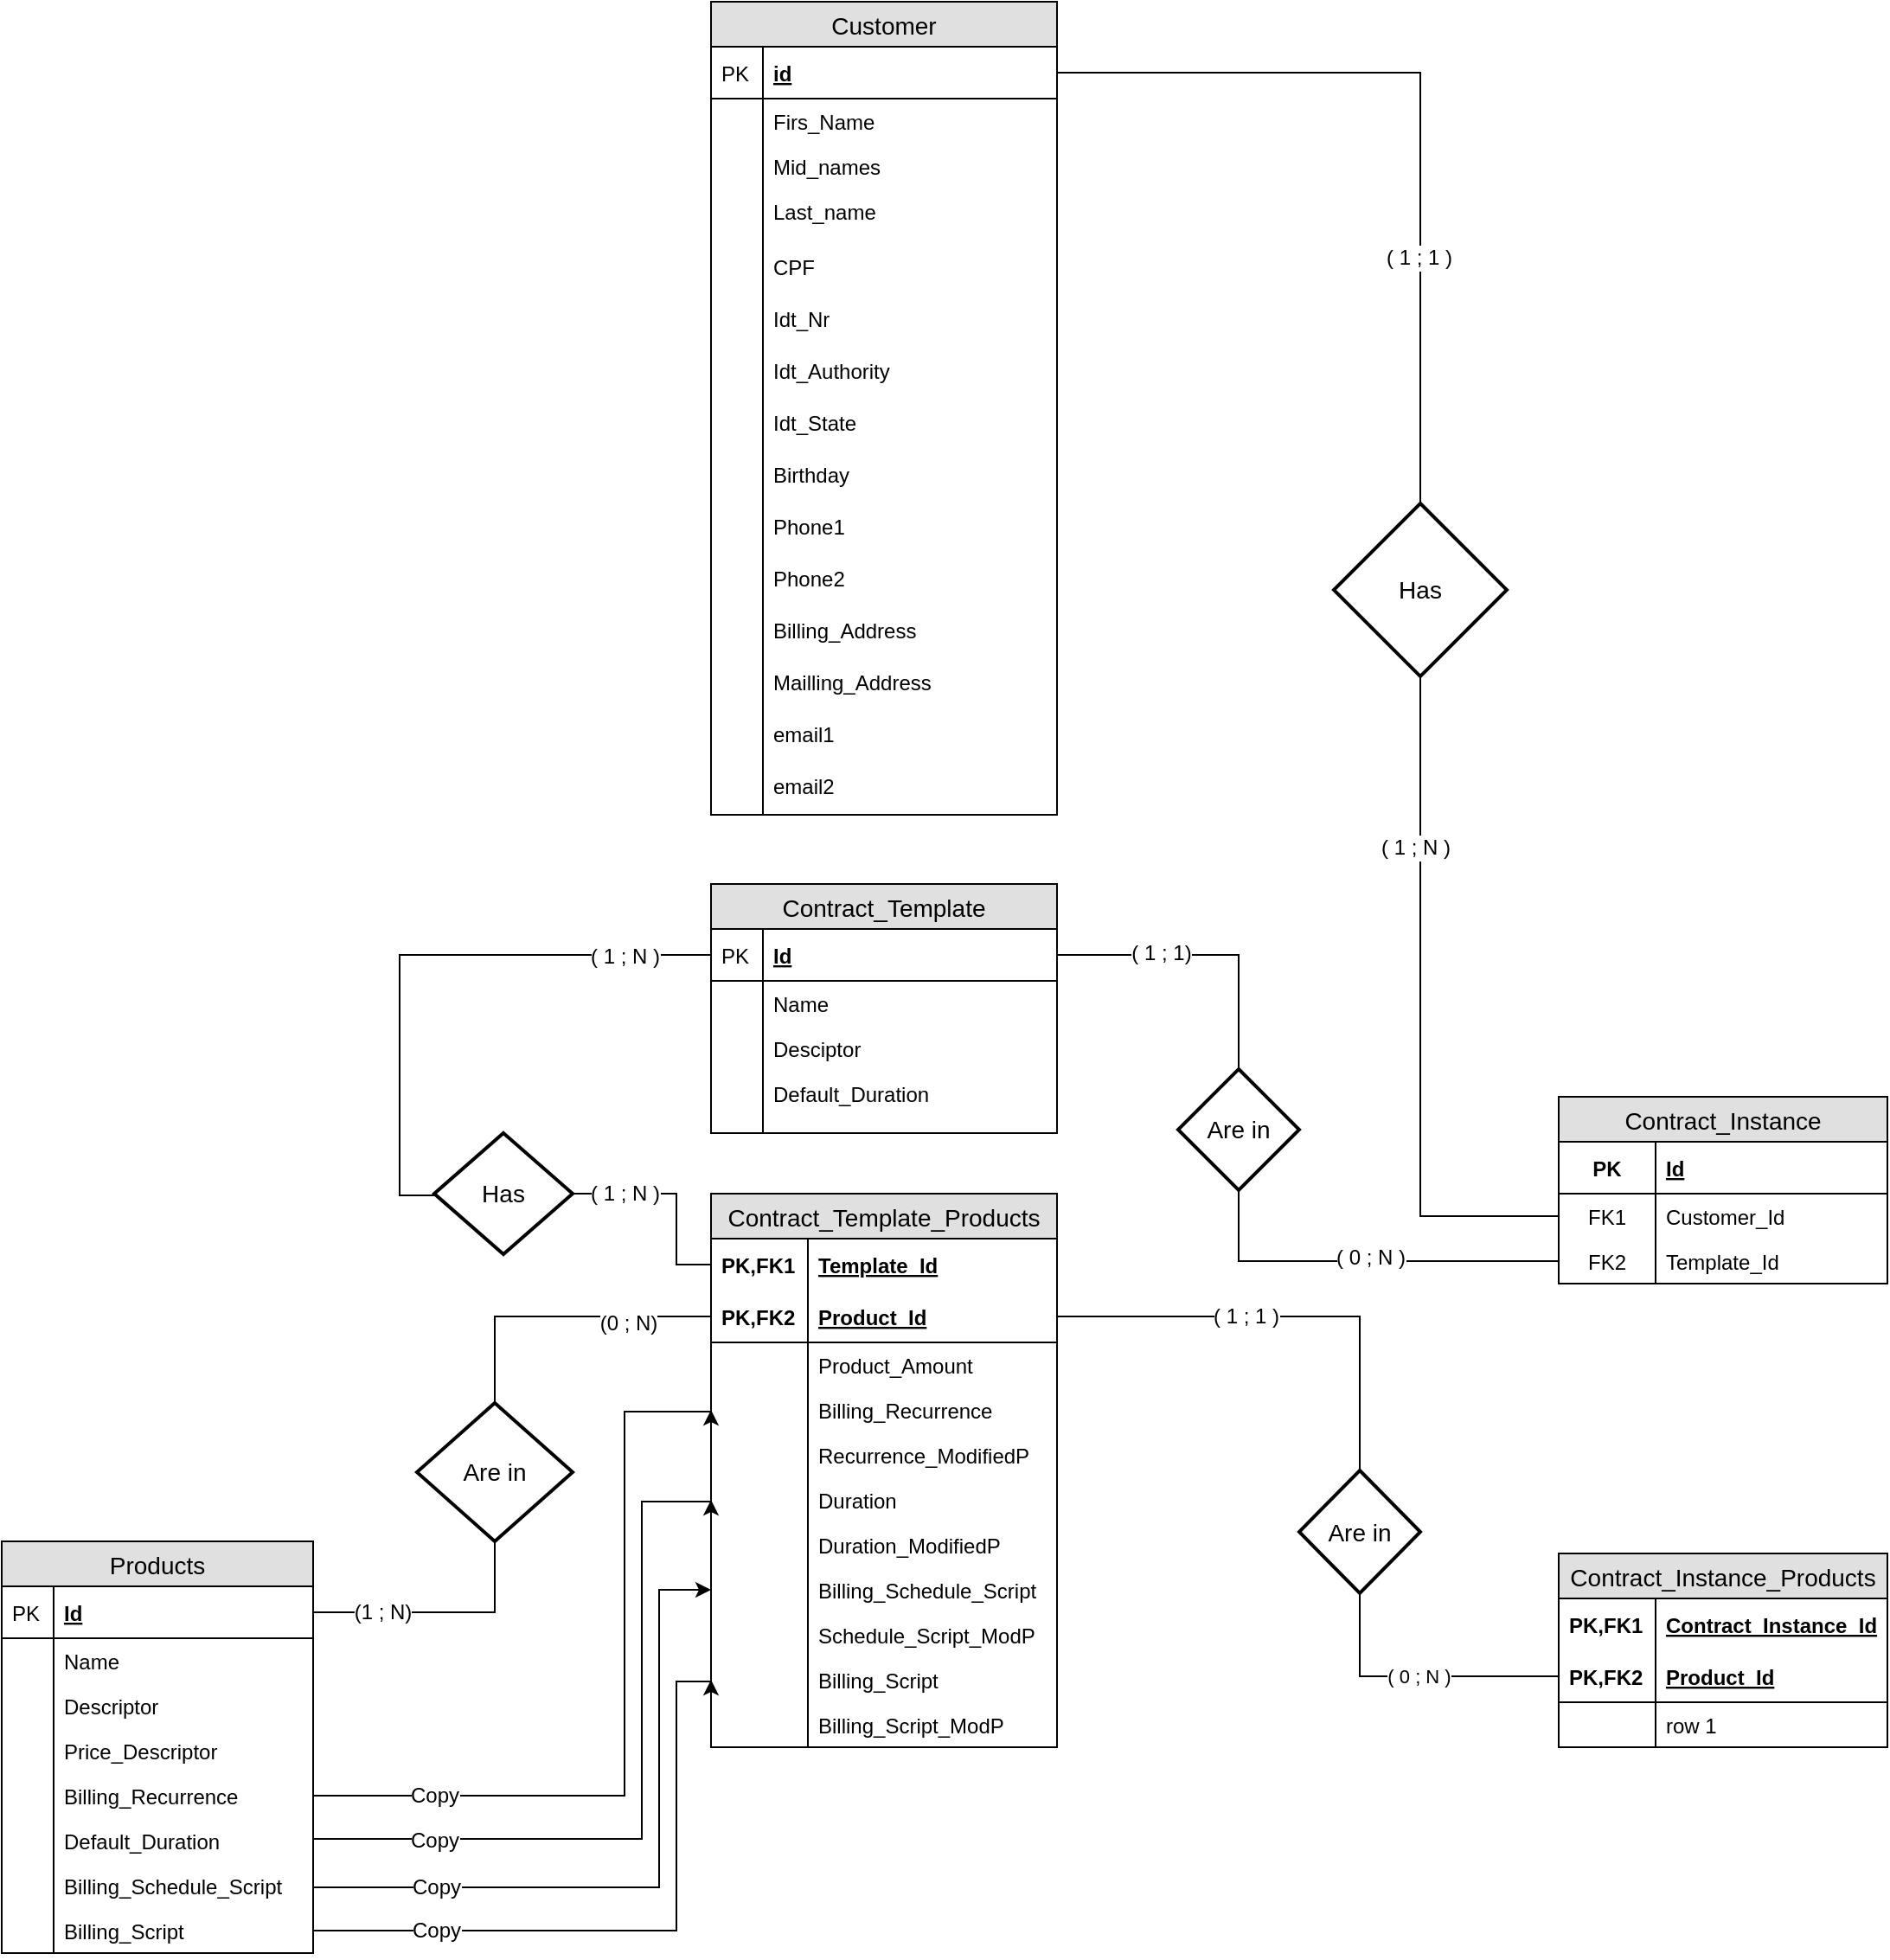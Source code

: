 <mxfile version="12.2.3" pages="1"><diagram id="yufR0aVYhJNbDsvby9aK" name="Page-1"><mxGraphModel dx="781" dy="1719" grid="1" gridSize="10" guides="1" tooltips="1" connect="1" arrows="1" fold="1" page="1" pageScale="1" pageWidth="827" pageHeight="1169" math="0" shadow="0"><root><mxCell id="0"/><mxCell id="1" parent="0"/><mxCell id="H7TiqRgwiGS-cM4YhuWu-1" value="Customer" style="swimlane;fontStyle=0;childLayout=stackLayout;horizontal=1;startSize=26;fillColor=#e0e0e0;horizontalStack=0;resizeParent=1;resizeParentMax=0;resizeLast=0;collapsible=1;marginBottom=0;swimlaneFillColor=#ffffff;align=center;fontSize=14;" vertex="1" parent="1"><mxGeometry x="430" y="-630" width="200" height="470" as="geometry"><mxRectangle x="430" y="-250" width="90" height="26" as="alternateBounds"/></mxGeometry></mxCell><mxCell id="H7TiqRgwiGS-cM4YhuWu-2" value="id" style="shape=partialRectangle;top=0;left=0;right=0;bottom=1;align=left;verticalAlign=middle;fillColor=none;spacingLeft=34;spacingRight=4;overflow=hidden;rotatable=0;points=[[0,0.5],[1,0.5]];portConstraint=eastwest;dropTarget=0;fontStyle=5;fontSize=12;" vertex="1" parent="H7TiqRgwiGS-cM4YhuWu-1"><mxGeometry y="26" width="200" height="30" as="geometry"/></mxCell><mxCell id="H7TiqRgwiGS-cM4YhuWu-3" value="PK" style="shape=partialRectangle;top=0;left=0;bottom=0;fillColor=none;align=left;verticalAlign=middle;spacingLeft=4;spacingRight=4;overflow=hidden;rotatable=0;points=[];portConstraint=eastwest;part=1;fontSize=12;" vertex="1" connectable="0" parent="H7TiqRgwiGS-cM4YhuWu-2"><mxGeometry width="30" height="30" as="geometry"/></mxCell><mxCell id="H7TiqRgwiGS-cM4YhuWu-4" value="Firs_Name" style="shape=partialRectangle;top=0;left=0;right=0;bottom=0;align=left;verticalAlign=top;fillColor=none;spacingLeft=34;spacingRight=4;overflow=hidden;rotatable=0;points=[[0,0.5],[1,0.5]];portConstraint=eastwest;dropTarget=0;fontSize=12;" vertex="1" parent="H7TiqRgwiGS-cM4YhuWu-1"><mxGeometry y="56" width="200" height="26" as="geometry"/></mxCell><mxCell id="H7TiqRgwiGS-cM4YhuWu-5" value="" style="shape=partialRectangle;top=0;left=0;bottom=0;fillColor=none;align=left;verticalAlign=top;spacingLeft=4;spacingRight=4;overflow=hidden;rotatable=0;points=[];portConstraint=eastwest;part=1;fontSize=12;" vertex="1" connectable="0" parent="H7TiqRgwiGS-cM4YhuWu-4"><mxGeometry width="30" height="26" as="geometry"/></mxCell><mxCell id="H7TiqRgwiGS-cM4YhuWu-6" value="Mid_names" style="shape=partialRectangle;top=0;left=0;right=0;bottom=0;align=left;verticalAlign=top;fillColor=none;spacingLeft=34;spacingRight=4;overflow=hidden;rotatable=0;points=[[0,0.5],[1,0.5]];portConstraint=eastwest;dropTarget=0;fontSize=12;" vertex="1" parent="H7TiqRgwiGS-cM4YhuWu-1"><mxGeometry y="82" width="200" height="26" as="geometry"/></mxCell><mxCell id="H7TiqRgwiGS-cM4YhuWu-7" value="" style="shape=partialRectangle;top=0;left=0;bottom=0;fillColor=none;align=left;verticalAlign=top;spacingLeft=4;spacingRight=4;overflow=hidden;rotatable=0;points=[];portConstraint=eastwest;part=1;fontSize=12;" vertex="1" connectable="0" parent="H7TiqRgwiGS-cM4YhuWu-6"><mxGeometry width="30" height="26" as="geometry"/></mxCell><mxCell id="H7TiqRgwiGS-cM4YhuWu-8" value="Last_name" style="shape=partialRectangle;top=0;left=0;right=0;bottom=0;align=left;verticalAlign=top;fillColor=none;spacingLeft=34;spacingRight=4;overflow=hidden;rotatable=0;points=[[0,0.5],[1,0.5]];portConstraint=eastwest;dropTarget=0;fontSize=12;" vertex="1" parent="H7TiqRgwiGS-cM4YhuWu-1"><mxGeometry y="108" width="200" height="32" as="geometry"/></mxCell><mxCell id="H7TiqRgwiGS-cM4YhuWu-9" value="" style="shape=partialRectangle;top=0;left=0;bottom=0;fillColor=none;align=left;verticalAlign=top;spacingLeft=4;spacingRight=4;overflow=hidden;rotatable=0;points=[];portConstraint=eastwest;part=1;fontSize=12;" vertex="1" connectable="0" parent="H7TiqRgwiGS-cM4YhuWu-8"><mxGeometry width="30" height="32" as="geometry"/></mxCell><mxCell id="H7TiqRgwiGS-cM4YhuWu-10" value="CPF" style="shape=partialRectangle;top=0;left=0;right=0;bottom=0;align=left;verticalAlign=top;fillColor=none;spacingLeft=34;spacingRight=4;overflow=hidden;rotatable=0;points=[[0,0.5],[1,0.5]];portConstraint=eastwest;dropTarget=0;fontSize=12;" vertex="1" parent="H7TiqRgwiGS-cM4YhuWu-1"><mxGeometry y="140" width="200" height="30" as="geometry"/></mxCell><mxCell id="H7TiqRgwiGS-cM4YhuWu-11" value="" style="shape=partialRectangle;top=0;left=0;bottom=0;fillColor=none;align=left;verticalAlign=top;spacingLeft=4;spacingRight=4;overflow=hidden;rotatable=0;points=[];portConstraint=eastwest;part=1;fontSize=12;" vertex="1" connectable="0" parent="H7TiqRgwiGS-cM4YhuWu-10"><mxGeometry width="30" height="30" as="geometry"/></mxCell><mxCell id="H7TiqRgwiGS-cM4YhuWu-13" value="Idt_Nr" style="shape=partialRectangle;top=0;left=0;right=0;bottom=0;align=left;verticalAlign=top;fillColor=none;spacingLeft=34;spacingRight=4;overflow=hidden;rotatable=0;points=[[0,0.5],[1,0.5]];portConstraint=eastwest;dropTarget=0;fontSize=12;" vertex="1" parent="H7TiqRgwiGS-cM4YhuWu-1"><mxGeometry y="170" width="200" height="30" as="geometry"/></mxCell><mxCell id="H7TiqRgwiGS-cM4YhuWu-14" value="" style="shape=partialRectangle;top=0;left=0;bottom=0;fillColor=none;align=left;verticalAlign=top;spacingLeft=4;spacingRight=4;overflow=hidden;rotatable=0;points=[];portConstraint=eastwest;part=1;fontSize=12;" vertex="1" connectable="0" parent="H7TiqRgwiGS-cM4YhuWu-13"><mxGeometry width="30" height="30" as="geometry"/></mxCell><mxCell id="H7TiqRgwiGS-cM4YhuWu-15" value="Idt_Authority" style="shape=partialRectangle;top=0;left=0;right=0;bottom=0;align=left;verticalAlign=top;fillColor=none;spacingLeft=34;spacingRight=4;overflow=hidden;rotatable=0;points=[[0,0.5],[1,0.5]];portConstraint=eastwest;dropTarget=0;fontSize=12;" vertex="1" parent="H7TiqRgwiGS-cM4YhuWu-1"><mxGeometry y="200" width="200" height="30" as="geometry"/></mxCell><mxCell id="H7TiqRgwiGS-cM4YhuWu-16" value="" style="shape=partialRectangle;top=0;left=0;bottom=0;fillColor=none;align=left;verticalAlign=top;spacingLeft=4;spacingRight=4;overflow=hidden;rotatable=0;points=[];portConstraint=eastwest;part=1;fontSize=12;" vertex="1" connectable="0" parent="H7TiqRgwiGS-cM4YhuWu-15"><mxGeometry width="30" height="30" as="geometry"/></mxCell><mxCell id="H7TiqRgwiGS-cM4YhuWu-17" value="Idt_State" style="shape=partialRectangle;top=0;left=0;right=0;bottom=0;align=left;verticalAlign=top;fillColor=none;spacingLeft=34;spacingRight=4;overflow=hidden;rotatable=0;points=[[0,0.5],[1,0.5]];portConstraint=eastwest;dropTarget=0;fontSize=12;" vertex="1" parent="H7TiqRgwiGS-cM4YhuWu-1"><mxGeometry y="230" width="200" height="30" as="geometry"/></mxCell><mxCell id="H7TiqRgwiGS-cM4YhuWu-18" value="" style="shape=partialRectangle;top=0;left=0;bottom=0;fillColor=none;align=left;verticalAlign=top;spacingLeft=4;spacingRight=4;overflow=hidden;rotatable=0;points=[];portConstraint=eastwest;part=1;fontSize=12;" vertex="1" connectable="0" parent="H7TiqRgwiGS-cM4YhuWu-17"><mxGeometry width="30" height="30" as="geometry"/></mxCell><mxCell id="H7TiqRgwiGS-cM4YhuWu-19" value="Birthday" style="shape=partialRectangle;top=0;left=0;right=0;bottom=0;align=left;verticalAlign=top;fillColor=none;spacingLeft=34;spacingRight=4;overflow=hidden;rotatable=0;points=[[0,0.5],[1,0.5]];portConstraint=eastwest;dropTarget=0;fontSize=12;" vertex="1" parent="H7TiqRgwiGS-cM4YhuWu-1"><mxGeometry y="260" width="200" height="30" as="geometry"/></mxCell><mxCell id="H7TiqRgwiGS-cM4YhuWu-20" value="" style="shape=partialRectangle;top=0;left=0;bottom=0;fillColor=none;align=left;verticalAlign=top;spacingLeft=4;spacingRight=4;overflow=hidden;rotatable=0;points=[];portConstraint=eastwest;part=1;fontSize=12;" vertex="1" connectable="0" parent="H7TiqRgwiGS-cM4YhuWu-19"><mxGeometry width="30" height="30" as="geometry"/></mxCell><mxCell id="H7TiqRgwiGS-cM4YhuWu-21" value="Phone1" style="shape=partialRectangle;top=0;left=0;right=0;bottom=0;align=left;verticalAlign=top;fillColor=none;spacingLeft=34;spacingRight=4;overflow=hidden;rotatable=0;points=[[0,0.5],[1,0.5]];portConstraint=eastwest;dropTarget=0;fontSize=12;" vertex="1" parent="H7TiqRgwiGS-cM4YhuWu-1"><mxGeometry y="290" width="200" height="30" as="geometry"/></mxCell><mxCell id="H7TiqRgwiGS-cM4YhuWu-22" value="" style="shape=partialRectangle;top=0;left=0;bottom=0;fillColor=none;align=left;verticalAlign=top;spacingLeft=4;spacingRight=4;overflow=hidden;rotatable=0;points=[];portConstraint=eastwest;part=1;fontSize=12;" vertex="1" connectable="0" parent="H7TiqRgwiGS-cM4YhuWu-21"><mxGeometry width="30" height="30" as="geometry"/></mxCell><mxCell id="H7TiqRgwiGS-cM4YhuWu-23" value="Phone2" style="shape=partialRectangle;top=0;left=0;right=0;bottom=0;align=left;verticalAlign=top;fillColor=none;spacingLeft=34;spacingRight=4;overflow=hidden;rotatable=0;points=[[0,0.5],[1,0.5]];portConstraint=eastwest;dropTarget=0;fontSize=12;" vertex="1" parent="H7TiqRgwiGS-cM4YhuWu-1"><mxGeometry y="320" width="200" height="30" as="geometry"/></mxCell><mxCell id="H7TiqRgwiGS-cM4YhuWu-24" value="" style="shape=partialRectangle;top=0;left=0;bottom=0;fillColor=none;align=left;verticalAlign=top;spacingLeft=4;spacingRight=4;overflow=hidden;rotatable=0;points=[];portConstraint=eastwest;part=1;fontSize=12;" vertex="1" connectable="0" parent="H7TiqRgwiGS-cM4YhuWu-23"><mxGeometry width="30" height="30" as="geometry"/></mxCell><mxCell id="H7TiqRgwiGS-cM4YhuWu-25" value="Billing_Address" style="shape=partialRectangle;top=0;left=0;right=0;bottom=0;align=left;verticalAlign=top;fillColor=none;spacingLeft=34;spacingRight=4;overflow=hidden;rotatable=0;points=[[0,0.5],[1,0.5]];portConstraint=eastwest;dropTarget=0;fontSize=12;" vertex="1" parent="H7TiqRgwiGS-cM4YhuWu-1"><mxGeometry y="350" width="200" height="30" as="geometry"/></mxCell><mxCell id="H7TiqRgwiGS-cM4YhuWu-26" value="" style="shape=partialRectangle;top=0;left=0;bottom=0;fillColor=none;align=left;verticalAlign=top;spacingLeft=4;spacingRight=4;overflow=hidden;rotatable=0;points=[];portConstraint=eastwest;part=1;fontSize=12;" vertex="1" connectable="0" parent="H7TiqRgwiGS-cM4YhuWu-25"><mxGeometry width="30" height="30" as="geometry"/></mxCell><mxCell id="H7TiqRgwiGS-cM4YhuWu-27" value="Mailling_Address" style="shape=partialRectangle;top=0;left=0;right=0;bottom=0;align=left;verticalAlign=top;fillColor=none;spacingLeft=34;spacingRight=4;overflow=hidden;rotatable=0;points=[[0,0.5],[1,0.5]];portConstraint=eastwest;dropTarget=0;fontSize=12;" vertex="1" parent="H7TiqRgwiGS-cM4YhuWu-1"><mxGeometry y="380" width="200" height="30" as="geometry"/></mxCell><mxCell id="H7TiqRgwiGS-cM4YhuWu-28" value="" style="shape=partialRectangle;top=0;left=0;bottom=0;fillColor=none;align=left;verticalAlign=top;spacingLeft=4;spacingRight=4;overflow=hidden;rotatable=0;points=[];portConstraint=eastwest;part=1;fontSize=12;" vertex="1" connectable="0" parent="H7TiqRgwiGS-cM4YhuWu-27"><mxGeometry width="30" height="30" as="geometry"/></mxCell><mxCell id="H7TiqRgwiGS-cM4YhuWu-29" value="email1" style="shape=partialRectangle;top=0;left=0;right=0;bottom=0;align=left;verticalAlign=top;fillColor=none;spacingLeft=34;spacingRight=4;overflow=hidden;rotatable=0;points=[[0,0.5],[1,0.5]];portConstraint=eastwest;dropTarget=0;fontSize=12;" vertex="1" parent="H7TiqRgwiGS-cM4YhuWu-1"><mxGeometry y="410" width="200" height="30" as="geometry"/></mxCell><mxCell id="H7TiqRgwiGS-cM4YhuWu-30" value="" style="shape=partialRectangle;top=0;left=0;bottom=0;fillColor=none;align=left;verticalAlign=top;spacingLeft=4;spacingRight=4;overflow=hidden;rotatable=0;points=[];portConstraint=eastwest;part=1;fontSize=12;" vertex="1" connectable="0" parent="H7TiqRgwiGS-cM4YhuWu-29"><mxGeometry width="30" height="30" as="geometry"/></mxCell><mxCell id="H7TiqRgwiGS-cM4YhuWu-31" value="email2" style="shape=partialRectangle;top=0;left=0;right=0;bottom=0;align=left;verticalAlign=top;fillColor=none;spacingLeft=34;spacingRight=4;overflow=hidden;rotatable=0;points=[[0,0.5],[1,0.5]];portConstraint=eastwest;dropTarget=0;fontSize=12;" vertex="1" parent="H7TiqRgwiGS-cM4YhuWu-1"><mxGeometry y="440" width="200" height="30" as="geometry"/></mxCell><mxCell id="H7TiqRgwiGS-cM4YhuWu-32" value="" style="shape=partialRectangle;top=0;left=0;bottom=0;fillColor=none;align=left;verticalAlign=top;spacingLeft=4;spacingRight=4;overflow=hidden;rotatable=0;points=[];portConstraint=eastwest;part=1;fontSize=12;" vertex="1" connectable="0" parent="H7TiqRgwiGS-cM4YhuWu-31"><mxGeometry width="30" height="30" as="geometry"/></mxCell><mxCell id="H7TiqRgwiGS-cM4YhuWu-33" value="Products" style="swimlane;fontStyle=0;childLayout=stackLayout;horizontal=1;startSize=26;fillColor=#e0e0e0;horizontalStack=0;resizeParent=1;resizeParentMax=0;resizeLast=0;collapsible=1;marginBottom=0;swimlaneFillColor=#ffffff;align=center;fontSize=14;" vertex="1" parent="1"><mxGeometry x="20" y="260" width="180" height="238" as="geometry"><mxRectangle x="40" y="20" width="90" height="26" as="alternateBounds"/></mxGeometry></mxCell><mxCell id="H7TiqRgwiGS-cM4YhuWu-34" value="Id" style="shape=partialRectangle;top=0;left=0;right=0;bottom=1;align=left;verticalAlign=middle;fillColor=none;spacingLeft=34;spacingRight=4;overflow=hidden;rotatable=0;points=[[0,0.5],[1,0.5]];portConstraint=eastwest;dropTarget=0;fontStyle=5;fontSize=12;" vertex="1" parent="H7TiqRgwiGS-cM4YhuWu-33"><mxGeometry y="26" width="180" height="30" as="geometry"/></mxCell><mxCell id="H7TiqRgwiGS-cM4YhuWu-35" value="PK" style="shape=partialRectangle;top=0;left=0;bottom=0;fillColor=none;align=left;verticalAlign=middle;spacingLeft=4;spacingRight=4;overflow=hidden;rotatable=0;points=[];portConstraint=eastwest;part=1;fontSize=12;" vertex="1" connectable="0" parent="H7TiqRgwiGS-cM4YhuWu-34"><mxGeometry width="30" height="30" as="geometry"/></mxCell><mxCell id="H7TiqRgwiGS-cM4YhuWu-36" value="Name" style="shape=partialRectangle;top=0;left=0;right=0;bottom=0;align=left;verticalAlign=top;fillColor=none;spacingLeft=34;spacingRight=4;overflow=hidden;rotatable=0;points=[[0,0.5],[1,0.5]];portConstraint=eastwest;dropTarget=0;fontSize=12;" vertex="1" parent="H7TiqRgwiGS-cM4YhuWu-33"><mxGeometry y="56" width="180" height="26" as="geometry"/></mxCell><mxCell id="H7TiqRgwiGS-cM4YhuWu-37" value="" style="shape=partialRectangle;top=0;left=0;bottom=0;fillColor=none;align=left;verticalAlign=top;spacingLeft=4;spacingRight=4;overflow=hidden;rotatable=0;points=[];portConstraint=eastwest;part=1;fontSize=12;" vertex="1" connectable="0" parent="H7TiqRgwiGS-cM4YhuWu-36"><mxGeometry width="30" height="26" as="geometry"/></mxCell><mxCell id="H7TiqRgwiGS-cM4YhuWu-38" value="Descriptor" style="shape=partialRectangle;top=0;left=0;right=0;bottom=0;align=left;verticalAlign=top;fillColor=none;spacingLeft=34;spacingRight=4;overflow=hidden;rotatable=0;points=[[0,0.5],[1,0.5]];portConstraint=eastwest;dropTarget=0;fontSize=12;" vertex="1" parent="H7TiqRgwiGS-cM4YhuWu-33"><mxGeometry y="82" width="180" height="26" as="geometry"/></mxCell><mxCell id="H7TiqRgwiGS-cM4YhuWu-39" value="" style="shape=partialRectangle;top=0;left=0;bottom=0;fillColor=none;align=left;verticalAlign=top;spacingLeft=4;spacingRight=4;overflow=hidden;rotatable=0;points=[];portConstraint=eastwest;part=1;fontSize=12;" vertex="1" connectable="0" parent="H7TiqRgwiGS-cM4YhuWu-38"><mxGeometry width="30" height="26" as="geometry"/></mxCell><mxCell id="H7TiqRgwiGS-cM4YhuWu-46" value="Price_Descriptor" style="shape=partialRectangle;top=0;left=0;right=0;bottom=0;align=left;verticalAlign=top;fillColor=none;spacingLeft=34;spacingRight=4;overflow=hidden;rotatable=0;points=[[0,0.5],[1,0.5]];portConstraint=eastwest;dropTarget=0;fontSize=12;" vertex="1" parent="H7TiqRgwiGS-cM4YhuWu-33"><mxGeometry y="108" width="180" height="26" as="geometry"/></mxCell><mxCell id="H7TiqRgwiGS-cM4YhuWu-47" value="" style="shape=partialRectangle;top=0;left=0;bottom=0;fillColor=none;align=left;verticalAlign=top;spacingLeft=4;spacingRight=4;overflow=hidden;rotatable=0;points=[];portConstraint=eastwest;part=1;fontSize=12;" vertex="1" connectable="0" parent="H7TiqRgwiGS-cM4YhuWu-46"><mxGeometry width="30" height="26" as="geometry"/></mxCell><mxCell id="H7TiqRgwiGS-cM4YhuWu-48" value="Billing_Recurrence" style="shape=partialRectangle;top=0;left=0;right=0;bottom=0;align=left;verticalAlign=top;fillColor=none;spacingLeft=34;spacingRight=4;overflow=hidden;rotatable=0;points=[[0,0.5],[1,0.5]];portConstraint=eastwest;dropTarget=0;fontSize=12;" vertex="1" parent="H7TiqRgwiGS-cM4YhuWu-33"><mxGeometry y="134" width="180" height="26" as="geometry"/></mxCell><mxCell id="H7TiqRgwiGS-cM4YhuWu-49" value="" style="shape=partialRectangle;top=0;left=0;bottom=0;fillColor=none;align=left;verticalAlign=top;spacingLeft=4;spacingRight=4;overflow=hidden;rotatable=0;points=[];portConstraint=eastwest;part=1;fontSize=12;" vertex="1" connectable="0" parent="H7TiqRgwiGS-cM4YhuWu-48"><mxGeometry width="30" height="26" as="geometry"/></mxCell><mxCell id="H7TiqRgwiGS-cM4YhuWu-40" value="Default_Duration" style="shape=partialRectangle;top=0;left=0;right=0;bottom=0;align=left;verticalAlign=top;fillColor=none;spacingLeft=34;spacingRight=4;overflow=hidden;rotatable=0;points=[[0,0.5],[1,0.5]];portConstraint=eastwest;dropTarget=0;fontSize=12;" vertex="1" parent="H7TiqRgwiGS-cM4YhuWu-33"><mxGeometry y="160" width="180" height="26" as="geometry"/></mxCell><mxCell id="H7TiqRgwiGS-cM4YhuWu-41" value="" style="shape=partialRectangle;top=0;left=0;bottom=0;fillColor=none;align=left;verticalAlign=top;spacingLeft=4;spacingRight=4;overflow=hidden;rotatable=0;points=[];portConstraint=eastwest;part=1;fontSize=12;" vertex="1" connectable="0" parent="H7TiqRgwiGS-cM4YhuWu-40"><mxGeometry width="30" height="26" as="geometry"/></mxCell><mxCell id="H7TiqRgwiGS-cM4YhuWu-108" value="Billing_Schedule_Script" style="shape=partialRectangle;top=0;left=0;right=0;bottom=0;align=left;verticalAlign=top;fillColor=none;spacingLeft=34;spacingRight=4;overflow=hidden;rotatable=0;points=[[0,0.5],[1,0.5]];portConstraint=eastwest;dropTarget=0;fontSize=12;" vertex="1" parent="H7TiqRgwiGS-cM4YhuWu-33"><mxGeometry y="186" width="180" height="26" as="geometry"/></mxCell><mxCell id="H7TiqRgwiGS-cM4YhuWu-109" value="" style="shape=partialRectangle;top=0;left=0;bottom=0;fillColor=none;align=left;verticalAlign=top;spacingLeft=4;spacingRight=4;overflow=hidden;rotatable=0;points=[];portConstraint=eastwest;part=1;fontSize=12;" vertex="1" connectable="0" parent="H7TiqRgwiGS-cM4YhuWu-108"><mxGeometry width="30" height="26" as="geometry"/></mxCell><mxCell id="H7TiqRgwiGS-cM4YhuWu-118" value="Billing_Script" style="shape=partialRectangle;top=0;left=0;right=0;bottom=0;align=left;verticalAlign=top;fillColor=none;spacingLeft=34;spacingRight=4;overflow=hidden;rotatable=0;points=[[0,0.5],[1,0.5]];portConstraint=eastwest;dropTarget=0;fontSize=12;" vertex="1" parent="H7TiqRgwiGS-cM4YhuWu-33"><mxGeometry y="212" width="180" height="26" as="geometry"/></mxCell><mxCell id="H7TiqRgwiGS-cM4YhuWu-119" value="" style="shape=partialRectangle;top=0;left=0;bottom=0;fillColor=none;align=left;verticalAlign=top;spacingLeft=4;spacingRight=4;overflow=hidden;rotatable=0;points=[];portConstraint=eastwest;part=1;fontSize=12;" vertex="1" connectable="0" parent="H7TiqRgwiGS-cM4YhuWu-118"><mxGeometry width="30" height="26" as="geometry"/></mxCell><mxCell id="H7TiqRgwiGS-cM4YhuWu-54" value="Contract_Template" style="swimlane;fontStyle=0;childLayout=stackLayout;horizontal=1;startSize=26;fillColor=#e0e0e0;horizontalStack=0;resizeParent=1;resizeParentMax=0;resizeLast=0;collapsible=1;marginBottom=0;swimlaneFillColor=#ffffff;align=center;fontSize=14;" vertex="1" parent="1"><mxGeometry x="430" y="-120" width="200" height="144" as="geometry"><mxRectangle x="20" y="-190" width="150" height="26" as="alternateBounds"/></mxGeometry></mxCell><mxCell id="H7TiqRgwiGS-cM4YhuWu-55" value="Id" style="shape=partialRectangle;top=0;left=0;right=0;bottom=1;align=left;verticalAlign=middle;fillColor=none;spacingLeft=34;spacingRight=4;overflow=hidden;rotatable=0;points=[[0,0.5],[1,0.5]];portConstraint=eastwest;dropTarget=0;fontStyle=5;fontSize=12;" vertex="1" parent="H7TiqRgwiGS-cM4YhuWu-54"><mxGeometry y="26" width="200" height="30" as="geometry"/></mxCell><mxCell id="H7TiqRgwiGS-cM4YhuWu-56" value="PK" style="shape=partialRectangle;top=0;left=0;bottom=0;fillColor=none;align=left;verticalAlign=middle;spacingLeft=4;spacingRight=4;overflow=hidden;rotatable=0;points=[];portConstraint=eastwest;part=1;fontSize=12;" vertex="1" connectable="0" parent="H7TiqRgwiGS-cM4YhuWu-55"><mxGeometry width="30" height="30" as="geometry"/></mxCell><mxCell id="H7TiqRgwiGS-cM4YhuWu-57" value="Name" style="shape=partialRectangle;top=0;left=0;right=0;bottom=0;align=left;verticalAlign=top;fillColor=none;spacingLeft=34;spacingRight=4;overflow=hidden;rotatable=0;points=[[0,0.5],[1,0.5]];portConstraint=eastwest;dropTarget=0;fontSize=12;" vertex="1" parent="H7TiqRgwiGS-cM4YhuWu-54"><mxGeometry y="56" width="200" height="26" as="geometry"/></mxCell><mxCell id="H7TiqRgwiGS-cM4YhuWu-58" value="" style="shape=partialRectangle;top=0;left=0;bottom=0;fillColor=none;align=left;verticalAlign=top;spacingLeft=4;spacingRight=4;overflow=hidden;rotatable=0;points=[];portConstraint=eastwest;part=1;fontSize=12;" vertex="1" connectable="0" parent="H7TiqRgwiGS-cM4YhuWu-57"><mxGeometry width="30" height="26" as="geometry"/></mxCell><mxCell id="H7TiqRgwiGS-cM4YhuWu-59" value="Desciptor" style="shape=partialRectangle;top=0;left=0;right=0;bottom=0;align=left;verticalAlign=top;fillColor=none;spacingLeft=34;spacingRight=4;overflow=hidden;rotatable=0;points=[[0,0.5],[1,0.5]];portConstraint=eastwest;dropTarget=0;fontSize=12;" vertex="1" parent="H7TiqRgwiGS-cM4YhuWu-54"><mxGeometry y="82" width="200" height="26" as="geometry"/></mxCell><mxCell id="H7TiqRgwiGS-cM4YhuWu-60" value="" style="shape=partialRectangle;top=0;left=0;bottom=0;fillColor=none;align=left;verticalAlign=top;spacingLeft=4;spacingRight=4;overflow=hidden;rotatable=0;points=[];portConstraint=eastwest;part=1;fontSize=12;" vertex="1" connectable="0" parent="H7TiqRgwiGS-cM4YhuWu-59"><mxGeometry width="30" height="26" as="geometry"/></mxCell><mxCell id="H7TiqRgwiGS-cM4YhuWu-61" value="Default_Duration" style="shape=partialRectangle;top=0;left=0;right=0;bottom=0;align=left;verticalAlign=top;fillColor=none;spacingLeft=34;spacingRight=4;overflow=hidden;rotatable=0;points=[[0,0.5],[1,0.5]];portConstraint=eastwest;dropTarget=0;fontSize=12;" vertex="1" parent="H7TiqRgwiGS-cM4YhuWu-54"><mxGeometry y="108" width="200" height="26" as="geometry"/></mxCell><mxCell id="H7TiqRgwiGS-cM4YhuWu-62" value="" style="shape=partialRectangle;top=0;left=0;bottom=0;fillColor=none;align=left;verticalAlign=top;spacingLeft=4;spacingRight=4;overflow=hidden;rotatable=0;points=[];portConstraint=eastwest;part=1;fontSize=12;" vertex="1" connectable="0" parent="H7TiqRgwiGS-cM4YhuWu-61"><mxGeometry width="30" height="26" as="geometry"/></mxCell><mxCell id="H7TiqRgwiGS-cM4YhuWu-63" value="" style="shape=partialRectangle;top=0;left=0;right=0;bottom=0;align=left;verticalAlign=top;fillColor=none;spacingLeft=34;spacingRight=4;overflow=hidden;rotatable=0;points=[[0,0.5],[1,0.5]];portConstraint=eastwest;dropTarget=0;fontSize=12;" vertex="1" parent="H7TiqRgwiGS-cM4YhuWu-54"><mxGeometry y="134" width="200" height="10" as="geometry"/></mxCell><mxCell id="H7TiqRgwiGS-cM4YhuWu-64" value="" style="shape=partialRectangle;top=0;left=0;bottom=0;fillColor=none;align=left;verticalAlign=top;spacingLeft=4;spacingRight=4;overflow=hidden;rotatable=0;points=[];portConstraint=eastwest;part=1;fontSize=12;" vertex="1" connectable="0" parent="H7TiqRgwiGS-cM4YhuWu-63"><mxGeometry width="30" height="10" as="geometry"/></mxCell><mxCell id="H7TiqRgwiGS-cM4YhuWu-89" value="Contract_Template_Products" style="swimlane;fontStyle=0;childLayout=stackLayout;horizontal=1;startSize=26;fillColor=#e0e0e0;horizontalStack=0;resizeParent=1;resizeParentMax=0;resizeLast=0;collapsible=1;marginBottom=0;swimlaneFillColor=#ffffff;align=center;fontSize=14;" vertex="1" parent="1"><mxGeometry x="430" y="59" width="200" height="320" as="geometry"/></mxCell><mxCell id="H7TiqRgwiGS-cM4YhuWu-90" value="Template_Id" style="shape=partialRectangle;top=0;left=0;right=0;bottom=0;align=left;verticalAlign=middle;fillColor=none;spacingLeft=60;spacingRight=4;overflow=hidden;rotatable=0;points=[[0,0.5],[1,0.5]];portConstraint=eastwest;dropTarget=0;fontStyle=5;fontSize=12;" vertex="1" parent="H7TiqRgwiGS-cM4YhuWu-89"><mxGeometry y="26" width="200" height="30" as="geometry"/></mxCell><mxCell id="H7TiqRgwiGS-cM4YhuWu-91" value="PK,FK1" style="shape=partialRectangle;fontStyle=1;top=0;left=0;bottom=0;fillColor=none;align=left;verticalAlign=middle;spacingLeft=4;spacingRight=4;overflow=hidden;rotatable=0;points=[];portConstraint=eastwest;part=1;fontSize=12;" vertex="1" connectable="0" parent="H7TiqRgwiGS-cM4YhuWu-90"><mxGeometry width="56" height="30" as="geometry"/></mxCell><mxCell id="H7TiqRgwiGS-cM4YhuWu-92" value="Product_Id" style="shape=partialRectangle;top=0;left=0;right=0;bottom=1;align=left;verticalAlign=middle;fillColor=none;spacingLeft=60;spacingRight=4;overflow=hidden;rotatable=0;points=[[0,0.5],[1,0.5]];portConstraint=eastwest;dropTarget=0;fontStyle=5;fontSize=12;" vertex="1" parent="H7TiqRgwiGS-cM4YhuWu-89"><mxGeometry y="56" width="200" height="30" as="geometry"/></mxCell><mxCell id="H7TiqRgwiGS-cM4YhuWu-93" value="PK,FK2" style="shape=partialRectangle;fontStyle=1;top=0;left=0;bottom=0;fillColor=none;align=left;verticalAlign=middle;spacingLeft=4;spacingRight=4;overflow=hidden;rotatable=0;points=[];portConstraint=eastwest;part=1;fontSize=12;" vertex="1" connectable="0" parent="H7TiqRgwiGS-cM4YhuWu-92"><mxGeometry width="56" height="30" as="geometry"/></mxCell><mxCell id="H7TiqRgwiGS-cM4YhuWu-98" value="Product_Amount" style="shape=partialRectangle;top=0;left=0;right=0;bottom=0;align=left;verticalAlign=top;fillColor=none;spacingLeft=60;spacingRight=4;overflow=hidden;rotatable=0;points=[[0,0.5],[1,0.5]];portConstraint=eastwest;dropTarget=0;fontSize=12;" vertex="1" parent="H7TiqRgwiGS-cM4YhuWu-89"><mxGeometry y="86" width="200" height="26" as="geometry"/></mxCell><mxCell id="H7TiqRgwiGS-cM4YhuWu-99" value="" style="shape=partialRectangle;top=0;left=0;bottom=0;fillColor=none;align=left;verticalAlign=top;spacingLeft=4;spacingRight=4;overflow=hidden;rotatable=0;points=[];portConstraint=eastwest;part=1;fontSize=12;" vertex="1" connectable="0" parent="H7TiqRgwiGS-cM4YhuWu-98"><mxGeometry width="56" height="26" as="geometry"/></mxCell><mxCell id="H7TiqRgwiGS-cM4YhuWu-94" value="Billing_Recurrence" style="shape=partialRectangle;top=0;left=0;right=0;bottom=0;align=left;verticalAlign=top;fillColor=none;spacingLeft=60;spacingRight=4;overflow=hidden;rotatable=0;points=[[0,0.5],[1,0.5]];portConstraint=eastwest;dropTarget=0;fontSize=12;" vertex="1" parent="H7TiqRgwiGS-cM4YhuWu-89"><mxGeometry y="112" width="200" height="26" as="geometry"/></mxCell><mxCell id="H7TiqRgwiGS-cM4YhuWu-95" value="" style="shape=partialRectangle;top=0;left=0;bottom=0;fillColor=none;align=left;verticalAlign=top;spacingLeft=4;spacingRight=4;overflow=hidden;rotatable=0;points=[];portConstraint=eastwest;part=1;fontSize=12;" vertex="1" connectable="0" parent="H7TiqRgwiGS-cM4YhuWu-94"><mxGeometry width="56" height="26" as="geometry"/></mxCell><mxCell id="H7TiqRgwiGS-cM4YhuWu-96" value="Recurrence_ModifiedP" style="shape=partialRectangle;top=0;left=0;right=0;bottom=0;align=left;verticalAlign=top;fillColor=none;spacingLeft=60;spacingRight=4;overflow=hidden;rotatable=0;points=[[0,0.5],[1,0.5]];portConstraint=eastwest;dropTarget=0;fontSize=12;" vertex="1" parent="H7TiqRgwiGS-cM4YhuWu-89"><mxGeometry y="138" width="200" height="26" as="geometry"/></mxCell><mxCell id="H7TiqRgwiGS-cM4YhuWu-97" value="" style="shape=partialRectangle;top=0;left=0;bottom=0;fillColor=none;align=left;verticalAlign=top;spacingLeft=4;spacingRight=4;overflow=hidden;rotatable=0;points=[];portConstraint=eastwest;part=1;fontSize=12;" vertex="1" connectable="0" parent="H7TiqRgwiGS-cM4YhuWu-96"><mxGeometry width="56" height="26" as="geometry"/></mxCell><mxCell id="H7TiqRgwiGS-cM4YhuWu-101" value="Duration" style="shape=partialRectangle;top=0;left=0;right=0;bottom=0;align=left;verticalAlign=top;fillColor=none;spacingLeft=60;spacingRight=4;overflow=hidden;rotatable=0;points=[[0,0.5],[1,0.5]];portConstraint=eastwest;dropTarget=0;fontSize=12;" vertex="1" parent="H7TiqRgwiGS-cM4YhuWu-89"><mxGeometry y="164" width="200" height="26" as="geometry"/></mxCell><mxCell id="H7TiqRgwiGS-cM4YhuWu-102" value="" style="shape=partialRectangle;top=0;left=0;bottom=0;fillColor=none;align=left;verticalAlign=top;spacingLeft=4;spacingRight=4;overflow=hidden;rotatable=0;points=[];portConstraint=eastwest;part=1;fontSize=12;" vertex="1" connectable="0" parent="H7TiqRgwiGS-cM4YhuWu-101"><mxGeometry width="56" height="26" as="geometry"/></mxCell><mxCell id="H7TiqRgwiGS-cM4YhuWu-106" value="Duration_ModifiedP" style="shape=partialRectangle;top=0;left=0;right=0;bottom=0;align=left;verticalAlign=top;fillColor=none;spacingLeft=60;spacingRight=4;overflow=hidden;rotatable=0;points=[[0,0.5],[1,0.5]];portConstraint=eastwest;dropTarget=0;fontSize=12;" vertex="1" parent="H7TiqRgwiGS-cM4YhuWu-89"><mxGeometry y="190" width="200" height="26" as="geometry"/></mxCell><mxCell id="H7TiqRgwiGS-cM4YhuWu-107" value="" style="shape=partialRectangle;top=0;left=0;bottom=0;fillColor=none;align=left;verticalAlign=top;spacingLeft=4;spacingRight=4;overflow=hidden;rotatable=0;points=[];portConstraint=eastwest;part=1;fontSize=12;" vertex="1" connectable="0" parent="H7TiqRgwiGS-cM4YhuWu-106"><mxGeometry width="56" height="26" as="geometry"/></mxCell><mxCell id="H7TiqRgwiGS-cM4YhuWu-110" value="Billing_Schedule_Script" style="shape=partialRectangle;top=0;left=0;right=0;bottom=0;align=left;verticalAlign=top;fillColor=none;spacingLeft=60;spacingRight=4;overflow=hidden;rotatable=0;points=[[0,0.5],[1,0.5]];portConstraint=eastwest;dropTarget=0;fontSize=12;" vertex="1" parent="H7TiqRgwiGS-cM4YhuWu-89"><mxGeometry y="216" width="200" height="26" as="geometry"/></mxCell><mxCell id="H7TiqRgwiGS-cM4YhuWu-111" value="" style="shape=partialRectangle;top=0;left=0;bottom=0;fillColor=none;align=left;verticalAlign=top;spacingLeft=4;spacingRight=4;overflow=hidden;rotatable=0;points=[];portConstraint=eastwest;part=1;fontSize=12;" vertex="1" connectable="0" parent="H7TiqRgwiGS-cM4YhuWu-110"><mxGeometry width="56" height="26" as="geometry"/></mxCell><mxCell id="H7TiqRgwiGS-cM4YhuWu-120" value="Schedule_Script_ModP" style="shape=partialRectangle;top=0;left=0;right=0;bottom=0;align=left;verticalAlign=top;fillColor=none;spacingLeft=60;spacingRight=4;overflow=hidden;rotatable=0;points=[[0,0.5],[1,0.5]];portConstraint=eastwest;dropTarget=0;fontSize=12;" vertex="1" parent="H7TiqRgwiGS-cM4YhuWu-89"><mxGeometry y="242" width="200" height="26" as="geometry"/></mxCell><mxCell id="H7TiqRgwiGS-cM4YhuWu-121" value="" style="shape=partialRectangle;top=0;left=0;bottom=0;fillColor=none;align=left;verticalAlign=top;spacingLeft=4;spacingRight=4;overflow=hidden;rotatable=0;points=[];portConstraint=eastwest;part=1;fontSize=12;" vertex="1" connectable="0" parent="H7TiqRgwiGS-cM4YhuWu-120"><mxGeometry width="56" height="26" as="geometry"/></mxCell><mxCell id="H7TiqRgwiGS-cM4YhuWu-122" value="Billing_Script" style="shape=partialRectangle;top=0;left=0;right=0;bottom=0;align=left;verticalAlign=top;fillColor=none;spacingLeft=60;spacingRight=4;overflow=hidden;rotatable=0;points=[[0,0.5],[1,0.5]];portConstraint=eastwest;dropTarget=0;fontSize=12;" vertex="1" parent="H7TiqRgwiGS-cM4YhuWu-89"><mxGeometry y="268" width="200" height="26" as="geometry"/></mxCell><mxCell id="H7TiqRgwiGS-cM4YhuWu-123" value="" style="shape=partialRectangle;top=0;left=0;bottom=0;fillColor=none;align=left;verticalAlign=top;spacingLeft=4;spacingRight=4;overflow=hidden;rotatable=0;points=[];portConstraint=eastwest;part=1;fontSize=12;" vertex="1" connectable="0" parent="H7TiqRgwiGS-cM4YhuWu-122"><mxGeometry width="56" height="26" as="geometry"/></mxCell><mxCell id="H7TiqRgwiGS-cM4YhuWu-124" value="Billing_Script_ModP" style="shape=partialRectangle;top=0;left=0;right=0;bottom=0;align=left;verticalAlign=top;fillColor=none;spacingLeft=60;spacingRight=4;overflow=hidden;rotatable=0;points=[[0,0.5],[1,0.5]];portConstraint=eastwest;dropTarget=0;fontSize=12;" vertex="1" parent="H7TiqRgwiGS-cM4YhuWu-89"><mxGeometry y="294" width="200" height="26" as="geometry"/></mxCell><mxCell id="H7TiqRgwiGS-cM4YhuWu-125" value="" style="shape=partialRectangle;top=0;left=0;bottom=0;fillColor=none;align=left;verticalAlign=top;spacingLeft=4;spacingRight=4;overflow=hidden;rotatable=0;points=[];portConstraint=eastwest;part=1;fontSize=12;" vertex="1" connectable="0" parent="H7TiqRgwiGS-cM4YhuWu-124"><mxGeometry width="56" height="26" as="geometry"/></mxCell><mxCell id="H7TiqRgwiGS-cM4YhuWu-133" style="edgeStyle=orthogonalEdgeStyle;rounded=0;orthogonalLoop=1;jettySize=auto;html=1;entryX=0;entryY=0.5;entryDx=0;entryDy=0;" edge="1" parent="1" source="H7TiqRgwiGS-cM4YhuWu-48" target="H7TiqRgwiGS-cM4YhuWu-94"><mxGeometry relative="1" as="geometry"><Array as="points"><mxPoint x="380" y="407"/><mxPoint x="380" y="185"/></Array></mxGeometry></mxCell><mxCell id="H7TiqRgwiGS-cM4YhuWu-140" value="Copy" style="text;html=1;resizable=0;points=[];align=center;verticalAlign=middle;labelBackgroundColor=#ffffff;" vertex="1" connectable="0" parent="H7TiqRgwiGS-cM4YhuWu-133"><mxGeometry x="-0.72" y="-1" relative="1" as="geometry"><mxPoint x="6.5" y="-1" as="offset"/></mxGeometry></mxCell><mxCell id="H7TiqRgwiGS-cM4YhuWu-134" style="edgeStyle=orthogonalEdgeStyle;rounded=0;orthogonalLoop=1;jettySize=auto;html=1;entryX=0;entryY=0.5;entryDx=0;entryDy=0;" edge="1" parent="1" source="H7TiqRgwiGS-cM4YhuWu-40" target="H7TiqRgwiGS-cM4YhuWu-101"><mxGeometry relative="1" as="geometry"><Array as="points"><mxPoint x="390" y="432"/><mxPoint x="390" y="237"/></Array></mxGeometry></mxCell><mxCell id="H7TiqRgwiGS-cM4YhuWu-141" value="Copy" style="text;html=1;resizable=0;points=[];align=center;verticalAlign=middle;labelBackgroundColor=#ffffff;direction=south;" vertex="1" connectable="0" parent="H7TiqRgwiGS-cM4YhuWu-134"><mxGeometry x="-0.716" y="-6" relative="1" as="geometry"><mxPoint x="9.5" y="-5" as="offset"/></mxGeometry></mxCell><mxCell id="H7TiqRgwiGS-cM4YhuWu-135" style="edgeStyle=orthogonalEdgeStyle;rounded=0;orthogonalLoop=1;jettySize=auto;html=1;entryX=0;entryY=0.5;entryDx=0;entryDy=0;" edge="1" parent="1" source="H7TiqRgwiGS-cM4YhuWu-108" target="H7TiqRgwiGS-cM4YhuWu-110"><mxGeometry relative="1" as="geometry"><Array as="points"><mxPoint x="400" y="460"/><mxPoint x="400" y="288"/></Array></mxGeometry></mxCell><mxCell id="H7TiqRgwiGS-cM4YhuWu-142" value="Copy" style="text;html=1;resizable=0;points=[];align=center;verticalAlign=middle;labelBackgroundColor=#ffffff;" vertex="1" connectable="0" parent="H7TiqRgwiGS-cM4YhuWu-135"><mxGeometry x="-0.714" y="-2" relative="1" as="geometry"><mxPoint x="13" y="-2" as="offset"/></mxGeometry></mxCell><mxCell id="H7TiqRgwiGS-cM4YhuWu-136" style="edgeStyle=orthogonalEdgeStyle;rounded=0;orthogonalLoop=1;jettySize=auto;html=1;entryX=0;entryY=0.5;entryDx=0;entryDy=0;" edge="1" parent="1" source="H7TiqRgwiGS-cM4YhuWu-118" target="H7TiqRgwiGS-cM4YhuWu-122"><mxGeometry relative="1" as="geometry"><Array as="points"><mxPoint x="410" y="485"/><mxPoint x="410" y="341"/></Array></mxGeometry></mxCell><mxCell id="H7TiqRgwiGS-cM4YhuWu-143" value="Copy" style="text;html=1;resizable=0;points=[];align=center;verticalAlign=middle;labelBackgroundColor=#ffffff;" vertex="1" connectable="0" parent="H7TiqRgwiGS-cM4YhuWu-136"><mxGeometry x="-0.645" y="-3" relative="1" as="geometry"><mxPoint x="4" y="-3" as="offset"/></mxGeometry></mxCell><mxCell id="H7TiqRgwiGS-cM4YhuWu-147" style="edgeStyle=orthogonalEdgeStyle;rounded=0;orthogonalLoop=1;jettySize=auto;html=1;entryX=0;entryY=0.5;entryDx=0;entryDy=0;endArrow=none;endFill=0;" edge="1" parent="1" source="H7TiqRgwiGS-cM4YhuWu-139" target="H7TiqRgwiGS-cM4YhuWu-92"><mxGeometry relative="1" as="geometry"/></mxCell><mxCell id="H7TiqRgwiGS-cM4YhuWu-148" value="(0 ; N)" style="text;html=1;resizable=0;points=[];align=center;verticalAlign=middle;labelBackgroundColor=#ffffff;" vertex="1" connectable="0" parent="H7TiqRgwiGS-cM4YhuWu-147"><mxGeometry x="0.446" y="-4" relative="1" as="geometry"><mxPoint as="offset"/></mxGeometry></mxCell><mxCell id="H7TiqRgwiGS-cM4YhuWu-139" value="Are in" style="shape=rhombus;strokeWidth=2;fontSize=17;perimeter=rhombusPerimeter;whiteSpace=wrap;html=1;align=center;fontSize=14;" vertex="1" parent="1"><mxGeometry x="260" y="180" width="90" height="80" as="geometry"/></mxCell><mxCell id="H7TiqRgwiGS-cM4YhuWu-145" style="edgeStyle=orthogonalEdgeStyle;rounded=0;orthogonalLoop=1;jettySize=auto;html=1;entryX=0.5;entryY=1;entryDx=0;entryDy=0;endArrow=none;endFill=0;" edge="1" parent="1" source="H7TiqRgwiGS-cM4YhuWu-34" target="H7TiqRgwiGS-cM4YhuWu-139"><mxGeometry relative="1" as="geometry"><mxPoint x="290" y="270" as="targetPoint"/></mxGeometry></mxCell><mxCell id="H7TiqRgwiGS-cM4YhuWu-149" value="(1 ; N)" style="text;html=1;resizable=0;points=[];align=center;verticalAlign=middle;labelBackgroundColor=#ffffff;" vertex="1" connectable="0" parent="H7TiqRgwiGS-cM4YhuWu-145"><mxGeometry x="-0.064" relative="1" as="geometry"><mxPoint x="-28.5" as="offset"/></mxGeometry></mxCell><mxCell id="H7TiqRgwiGS-cM4YhuWu-152" style="edgeStyle=orthogonalEdgeStyle;rounded=0;orthogonalLoop=1;jettySize=auto;html=1;entryX=0;entryY=0.5;entryDx=0;entryDy=0;endArrow=none;endFill=0;" edge="1" parent="1" source="H7TiqRgwiGS-cM4YhuWu-150" target="H7TiqRgwiGS-cM4YhuWu-90"><mxGeometry relative="1" as="geometry"><Array as="points"><mxPoint x="410" y="59"/><mxPoint x="410" y="100"/></Array></mxGeometry></mxCell><mxCell id="H7TiqRgwiGS-cM4YhuWu-153" value="( 1 ; N )" style="text;html=1;resizable=0;points=[];align=center;verticalAlign=middle;labelBackgroundColor=#ffffff;" vertex="1" connectable="0" parent="H7TiqRgwiGS-cM4YhuWu-152"><mxGeometry x="-0.255" relative="1" as="geometry"><mxPoint x="-15" as="offset"/></mxGeometry></mxCell><mxCell id="H7TiqRgwiGS-cM4YhuWu-150" value="Has" style="shape=rhombus;strokeWidth=2;fontSize=17;perimeter=rhombusPerimeter;whiteSpace=wrap;html=1;align=center;fontSize=14;" vertex="1" parent="1"><mxGeometry x="270" y="24" width="80" height="70" as="geometry"/></mxCell><mxCell id="H7TiqRgwiGS-cM4YhuWu-151" style="edgeStyle=orthogonalEdgeStyle;rounded=0;orthogonalLoop=1;jettySize=auto;html=1;entryX=0;entryY=0.5;entryDx=0;entryDy=0;endArrow=none;endFill=0;exitX=0;exitY=0.5;exitDx=0;exitDy=0;" edge="1" parent="1" source="H7TiqRgwiGS-cM4YhuWu-55" target="H7TiqRgwiGS-cM4YhuWu-150"><mxGeometry relative="1" as="geometry"><Array as="points"><mxPoint x="250" y="-79"/><mxPoint x="250" y="60"/></Array></mxGeometry></mxCell><mxCell id="H7TiqRgwiGS-cM4YhuWu-154" value="( 1 ; N )" style="text;html=1;resizable=0;points=[];align=center;verticalAlign=middle;labelBackgroundColor=#ffffff;" vertex="1" connectable="0" parent="H7TiqRgwiGS-cM4YhuWu-151"><mxGeometry x="0.595" y="-42" relative="1" as="geometry"><mxPoint x="171.5" y="-90" as="offset"/></mxGeometry></mxCell><mxCell id="H7TiqRgwiGS-cM4YhuWu-155" value="Contract_Instance" style="swimlane;fontStyle=0;childLayout=stackLayout;horizontal=1;startSize=26;fillColor=#e0e0e0;horizontalStack=0;resizeParent=1;resizeParentMax=0;resizeLast=0;collapsible=1;marginBottom=0;swimlaneFillColor=#ffffff;align=center;fontSize=14;" vertex="1" parent="1"><mxGeometry x="920" y="3" width="190" height="108" as="geometry"/></mxCell><mxCell id="H7TiqRgwiGS-cM4YhuWu-158" value="Id" style="shape=partialRectangle;top=0;left=0;right=0;bottom=1;align=left;verticalAlign=middle;fillColor=none;spacingLeft=60;spacingRight=4;overflow=hidden;rotatable=0;points=[[0,0.5],[1,0.5]];portConstraint=eastwest;dropTarget=0;fontStyle=5;fontSize=12;" vertex="1" parent="H7TiqRgwiGS-cM4YhuWu-155"><mxGeometry y="26" width="190" height="30" as="geometry"/></mxCell><mxCell id="H7TiqRgwiGS-cM4YhuWu-159" value="PK" style="shape=partialRectangle;fontStyle=1;top=0;left=0;bottom=0;fillColor=none;align=center;verticalAlign=middle;spacingLeft=4;spacingRight=4;overflow=hidden;rotatable=0;points=[];portConstraint=eastwest;part=1;fontSize=12;" vertex="1" connectable="0" parent="H7TiqRgwiGS-cM4YhuWu-158"><mxGeometry width="56" height="30" as="geometry"/></mxCell><mxCell id="H7TiqRgwiGS-cM4YhuWu-160" value="Customer_Id" style="shape=partialRectangle;top=0;left=0;right=0;bottom=0;align=left;verticalAlign=top;fillColor=none;spacingLeft=60;spacingRight=4;overflow=hidden;rotatable=0;points=[[0,0.5],[1,0.5]];portConstraint=eastwest;dropTarget=0;fontSize=12;" vertex="1" parent="H7TiqRgwiGS-cM4YhuWu-155"><mxGeometry y="56" width="190" height="26" as="geometry"/></mxCell><mxCell id="H7TiqRgwiGS-cM4YhuWu-161" value="FK1" style="shape=partialRectangle;top=0;left=0;bottom=0;fillColor=none;align=center;verticalAlign=top;spacingLeft=4;spacingRight=4;overflow=hidden;rotatable=0;points=[];portConstraint=eastwest;part=1;fontSize=12;" vertex="1" connectable="0" parent="H7TiqRgwiGS-cM4YhuWu-160"><mxGeometry width="56" height="26" as="geometry"/></mxCell><mxCell id="H7TiqRgwiGS-cM4YhuWu-163" value="Template_Id" style="shape=partialRectangle;top=0;left=0;right=0;bottom=0;align=left;verticalAlign=top;fillColor=none;spacingLeft=60;spacingRight=4;overflow=hidden;rotatable=0;points=[[0,0.5],[1,0.5]];portConstraint=eastwest;dropTarget=0;fontSize=12;" vertex="1" parent="H7TiqRgwiGS-cM4YhuWu-155"><mxGeometry y="82" width="190" height="26" as="geometry"/></mxCell><mxCell id="H7TiqRgwiGS-cM4YhuWu-164" value="FK2" style="shape=partialRectangle;top=0;left=0;bottom=0;fillColor=none;align=center;verticalAlign=top;spacingLeft=4;spacingRight=4;overflow=hidden;rotatable=0;points=[];portConstraint=eastwest;part=1;fontSize=12;" vertex="1" connectable="0" parent="H7TiqRgwiGS-cM4YhuWu-163"><mxGeometry width="56" height="26" as="geometry"/></mxCell><mxCell id="H7TiqRgwiGS-cM4YhuWu-169" style="edgeStyle=orthogonalEdgeStyle;rounded=0;orthogonalLoop=1;jettySize=auto;html=1;entryX=0;entryY=0.5;entryDx=0;entryDy=0;endArrow=none;endFill=0;" edge="1" parent="1" source="H7TiqRgwiGS-cM4YhuWu-165" target="H7TiqRgwiGS-cM4YhuWu-160"><mxGeometry relative="1" as="geometry"/></mxCell><mxCell id="H7TiqRgwiGS-cM4YhuWu-171" value="( 1 ; N )" style="text;html=1;resizable=0;points=[];align=center;verticalAlign=middle;labelBackgroundColor=#ffffff;" vertex="1" connectable="0" parent="H7TiqRgwiGS-cM4YhuWu-169"><mxGeometry x="-0.498" y="-3" relative="1" as="geometry"><mxPoint as="offset"/></mxGeometry></mxCell><mxCell id="H7TiqRgwiGS-cM4YhuWu-165" value="Has" style="shape=rhombus;strokeWidth=2;fontSize=17;perimeter=rhombusPerimeter;whiteSpace=wrap;html=1;align=center;fontSize=14;" vertex="1" parent="1"><mxGeometry x="790" y="-340" width="100" height="100" as="geometry"/></mxCell><mxCell id="H7TiqRgwiGS-cM4YhuWu-168" style="edgeStyle=orthogonalEdgeStyle;rounded=0;orthogonalLoop=1;jettySize=auto;html=1;entryX=0.5;entryY=0;entryDx=0;entryDy=0;endArrow=none;endFill=0;" edge="1" parent="1" source="H7TiqRgwiGS-cM4YhuWu-2" target="H7TiqRgwiGS-cM4YhuWu-165"><mxGeometry relative="1" as="geometry"/></mxCell><mxCell id="H7TiqRgwiGS-cM4YhuWu-172" value="( 1 ; 1 )" style="text;html=1;resizable=0;points=[];align=center;verticalAlign=middle;labelBackgroundColor=#ffffff;" vertex="1" connectable="0" parent="H7TiqRgwiGS-cM4YhuWu-168"><mxGeometry x="0.378" y="-1" relative="1" as="geometry"><mxPoint as="offset"/></mxGeometry></mxCell><mxCell id="H7TiqRgwiGS-cM4YhuWu-178" style="edgeStyle=orthogonalEdgeStyle;rounded=0;orthogonalLoop=1;jettySize=auto;html=1;entryX=0;entryY=0.5;entryDx=0;entryDy=0;endArrow=none;endFill=0;" edge="1" parent="1" source="H7TiqRgwiGS-cM4YhuWu-176" target="H7TiqRgwiGS-cM4YhuWu-163"><mxGeometry relative="1" as="geometry"/></mxCell><mxCell id="H7TiqRgwiGS-cM4YhuWu-179" value="( 0 ; N )" style="text;html=1;resizable=0;points=[];align=center;verticalAlign=middle;labelBackgroundColor=#ffffff;" vertex="1" connectable="0" parent="H7TiqRgwiGS-cM4YhuWu-178"><mxGeometry x="0.025" y="2" relative="1" as="geometry"><mxPoint x="1" as="offset"/></mxGeometry></mxCell><mxCell id="H7TiqRgwiGS-cM4YhuWu-176" value="Are in" style="shape=rhombus;strokeWidth=2;fontSize=17;perimeter=rhombusPerimeter;whiteSpace=wrap;html=1;align=center;fontSize=14;" vertex="1" parent="1"><mxGeometry x="700" y="-13" width="70" height="70" as="geometry"/></mxCell><mxCell id="H7TiqRgwiGS-cM4YhuWu-177" style="edgeStyle=orthogonalEdgeStyle;rounded=0;orthogonalLoop=1;jettySize=auto;html=1;entryX=0.5;entryY=0;entryDx=0;entryDy=0;endArrow=none;endFill=0;" edge="1" parent="1" source="H7TiqRgwiGS-cM4YhuWu-55" target="H7TiqRgwiGS-cM4YhuWu-176"><mxGeometry relative="1" as="geometry"/></mxCell><mxCell id="H7TiqRgwiGS-cM4YhuWu-180" value="( 1 ; 1)" style="text;html=1;resizable=0;points=[];align=center;verticalAlign=middle;labelBackgroundColor=#ffffff;" vertex="1" connectable="0" parent="H7TiqRgwiGS-cM4YhuWu-177"><mxGeometry x="-0.751" y="2" relative="1" as="geometry"><mxPoint x="38.5" y="1" as="offset"/></mxGeometry></mxCell><mxCell id="H7TiqRgwiGS-cM4YhuWu-181" value="Contract_Instance_Products" style="swimlane;fontStyle=0;childLayout=stackLayout;horizontal=1;startSize=26;fillColor=#e0e0e0;horizontalStack=0;resizeParent=1;resizeParentMax=0;resizeLast=0;collapsible=1;marginBottom=0;swimlaneFillColor=#ffffff;align=center;fontSize=14;" vertex="1" parent="1"><mxGeometry x="920" y="267" width="190" height="112" as="geometry"/></mxCell><mxCell id="H7TiqRgwiGS-cM4YhuWu-182" value="Contract_Instance_Id" style="shape=partialRectangle;top=0;left=0;right=0;bottom=0;align=left;verticalAlign=middle;fillColor=none;spacingLeft=60;spacingRight=4;overflow=hidden;rotatable=0;points=[[0,0.5],[1,0.5]];portConstraint=eastwest;dropTarget=0;fontStyle=5;fontSize=12;" vertex="1" parent="H7TiqRgwiGS-cM4YhuWu-181"><mxGeometry y="26" width="190" height="30" as="geometry"/></mxCell><mxCell id="H7TiqRgwiGS-cM4YhuWu-183" value="PK,FK1" style="shape=partialRectangle;fontStyle=1;top=0;left=0;bottom=0;fillColor=none;align=left;verticalAlign=middle;spacingLeft=4;spacingRight=4;overflow=hidden;rotatable=0;points=[];portConstraint=eastwest;part=1;fontSize=12;" vertex="1" connectable="0" parent="H7TiqRgwiGS-cM4YhuWu-182"><mxGeometry width="56" height="30" as="geometry"/></mxCell><mxCell id="H7TiqRgwiGS-cM4YhuWu-184" value="Product_Id" style="shape=partialRectangle;top=0;left=0;right=0;bottom=1;align=left;verticalAlign=middle;fillColor=none;spacingLeft=60;spacingRight=4;overflow=hidden;rotatable=0;points=[[0,0.5],[1,0.5]];portConstraint=eastwest;dropTarget=0;fontStyle=5;fontSize=12;" vertex="1" parent="H7TiqRgwiGS-cM4YhuWu-181"><mxGeometry y="56" width="190" height="30" as="geometry"/></mxCell><mxCell id="H7TiqRgwiGS-cM4YhuWu-185" value="PK,FK2" style="shape=partialRectangle;fontStyle=1;top=0;left=0;bottom=0;fillColor=none;align=left;verticalAlign=middle;spacingLeft=4;spacingRight=4;overflow=hidden;rotatable=0;points=[];portConstraint=eastwest;part=1;fontSize=12;" vertex="1" connectable="0" parent="H7TiqRgwiGS-cM4YhuWu-184"><mxGeometry width="56" height="30" as="geometry"/></mxCell><mxCell id="H7TiqRgwiGS-cM4YhuWu-186" value="row 1" style="shape=partialRectangle;top=0;left=0;right=0;bottom=0;align=left;verticalAlign=top;fillColor=none;spacingLeft=60;spacingRight=4;overflow=hidden;rotatable=0;points=[[0,0.5],[1,0.5]];portConstraint=eastwest;dropTarget=0;fontSize=12;" vertex="1" parent="H7TiqRgwiGS-cM4YhuWu-181"><mxGeometry y="86" width="190" height="26" as="geometry"/></mxCell><mxCell id="H7TiqRgwiGS-cM4YhuWu-187" value="" style="shape=partialRectangle;top=0;left=0;bottom=0;fillColor=none;align=left;verticalAlign=top;spacingLeft=4;spacingRight=4;overflow=hidden;rotatable=0;points=[];portConstraint=eastwest;part=1;fontSize=12;" vertex="1" connectable="0" parent="H7TiqRgwiGS-cM4YhuWu-186"><mxGeometry width="56" height="26" as="geometry"/></mxCell><mxCell id="H7TiqRgwiGS-cM4YhuWu-190" value="( 0 ; N )" style="edgeStyle=orthogonalEdgeStyle;rounded=0;orthogonalLoop=1;jettySize=auto;html=1;entryX=0;entryY=0.5;entryDx=0;entryDy=0;endArrow=none;endFill=0;" edge="1" parent="1" source="H7TiqRgwiGS-cM4YhuWu-188" target="H7TiqRgwiGS-cM4YhuWu-184"><mxGeometry relative="1" as="geometry"/></mxCell><mxCell id="H7TiqRgwiGS-cM4YhuWu-188" value="Are in" style="shape=rhombus;strokeWidth=2;fontSize=17;perimeter=rhombusPerimeter;whiteSpace=wrap;html=1;align=center;fontSize=14;" vertex="1" parent="1"><mxGeometry x="770" y="219" width="70" height="71" as="geometry"/></mxCell><mxCell id="H7TiqRgwiGS-cM4YhuWu-189" style="edgeStyle=orthogonalEdgeStyle;rounded=0;orthogonalLoop=1;jettySize=auto;html=1;entryX=0.5;entryY=0;entryDx=0;entryDy=0;endArrow=none;endFill=0;" edge="1" parent="1" source="H7TiqRgwiGS-cM4YhuWu-92" target="H7TiqRgwiGS-cM4YhuWu-188"><mxGeometry relative="1" as="geometry"/></mxCell><mxCell id="H7TiqRgwiGS-cM4YhuWu-191" value="( 1 ; 1 )" style="text;html=1;resizable=0;points=[];align=center;verticalAlign=middle;labelBackgroundColor=#ffffff;" vertex="1" connectable="0" parent="H7TiqRgwiGS-cM4YhuWu-189"><mxGeometry x="-0.176" relative="1" as="geometry"><mxPoint as="offset"/></mxGeometry></mxCell></root></mxGraphModel></diagram></mxfile>